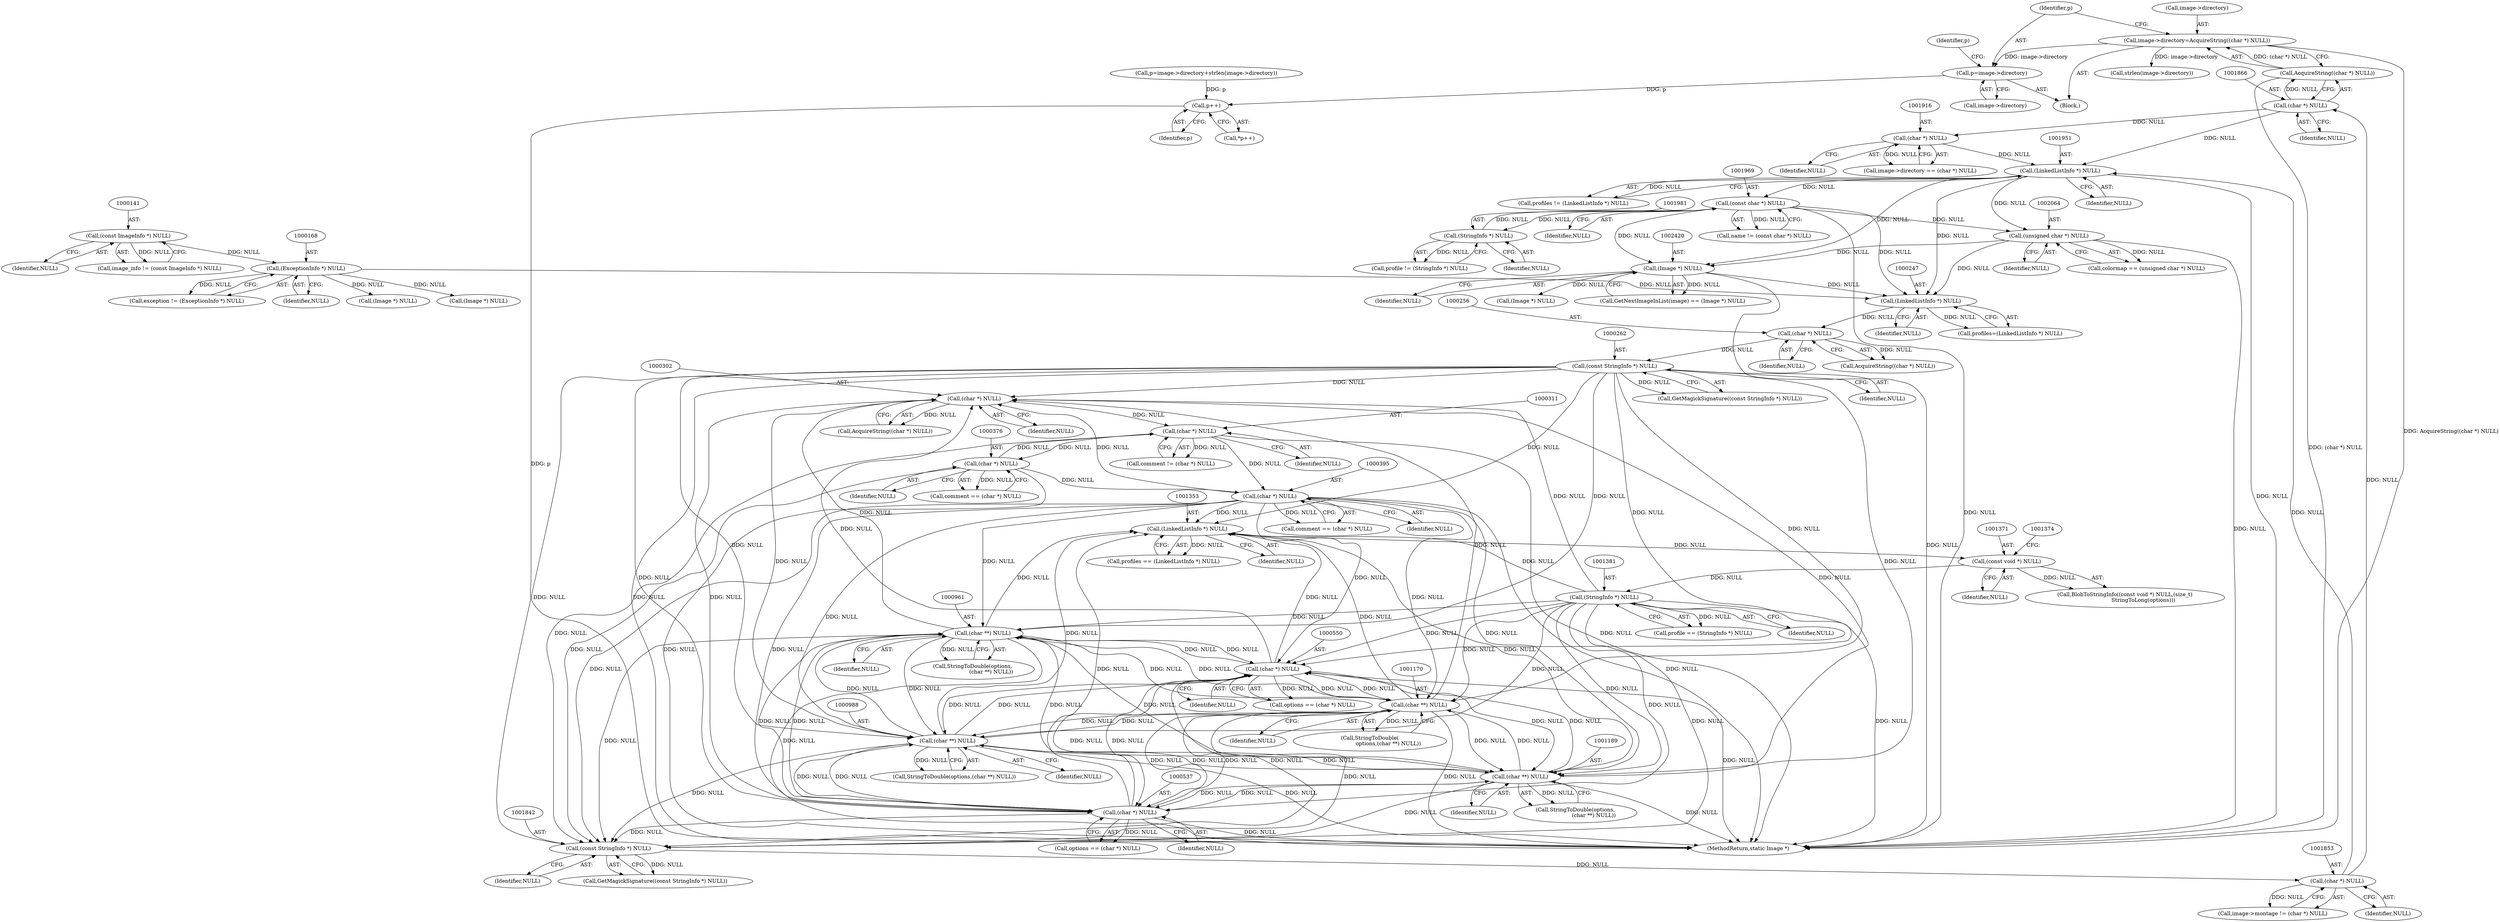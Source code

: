 digraph "0_ImageMagick_f6e9d0d9955e85bdd7540b251cd50d598dacc5e6_36@pointer" {
"1001868" [label="(Call,p=image->directory)"];
"1001860" [label="(Call,image->directory=AcquireString((char *) NULL))"];
"1001864" [label="(Call,AcquireString((char *) NULL))"];
"1001865" [label="(Call,(char *) NULL)"];
"1001852" [label="(Call,(char *) NULL)"];
"1001841" [label="(Call,(const StringInfo *) NULL)"];
"1000394" [label="(Call,(char *) NULL)"];
"1000310" [label="(Call,(char *) NULL)"];
"1000375" [label="(Call,(char *) NULL)"];
"1000301" [label="(Call,(char *) NULL)"];
"1001380" [label="(Call,(StringInfo *) NULL)"];
"1001370" [label="(Call,(const void *) NULL)"];
"1001352" [label="(Call,(LinkedListInfo *) NULL)"];
"1000261" [label="(Call,(const StringInfo *) NULL)"];
"1000255" [label="(Call,(char *) NULL)"];
"1000246" [label="(Call,(LinkedListInfo *) NULL)"];
"1001968" [label="(Call,(const char *) NULL)"];
"1001980" [label="(Call,(StringInfo *) NULL)"];
"1001950" [label="(Call,(LinkedListInfo *) NULL)"];
"1001915" [label="(Call,(char *) NULL)"];
"1002419" [label="(Call,(Image *) NULL)"];
"1002063" [label="(Call,(unsigned char *) NULL)"];
"1000167" [label="(Call,(ExceptionInfo *) NULL)"];
"1000140" [label="(Call,(const ImageInfo *) NULL)"];
"1000960" [label="(Call,(char **) NULL)"];
"1000549" [label="(Call,(char *) NULL)"];
"1001169" [label="(Call,(char **) NULL)"];
"1000536" [label="(Call,(char *) NULL)"];
"1001188" [label="(Call,(char **) NULL)"];
"1000987" [label="(Call,(char **) NULL)"];
"1001937" [label="(Call,p++)"];
"1001867" [label="(Identifier,NULL)"];
"1001848" [label="(Call,image->montage != (char *) NULL)"];
"1000257" [label="(Identifier,NULL)"];
"1000373" [label="(Call,comment == (char *) NULL)"];
"1000301" [label="(Call,(char *) NULL)"];
"1001855" [label="(Block,)"];
"1001380" [label="(Call,(StringInfo *) NULL)"];
"1001938" [label="(Identifier,p)"];
"1001937" [label="(Call,p++)"];
"1001171" [label="(Identifier,NULL)"];
"1001970" [label="(Identifier,NULL)"];
"1001369" [label="(Call,BlobToStringInfo((const void *) NULL,(size_t)\n                      StringToLong(options)))"];
"1001843" [label="(Identifier,NULL)"];
"1001952" [label="(Identifier,NULL)"];
"1000958" [label="(Call,StringToDouble(options,\n                      (char **) NULL))"];
"1000985" [label="(Call,StringToDouble(options,(char **) NULL))"];
"1001350" [label="(Call,profiles == (LinkedListInfo *) NULL)"];
"1001869" [label="(Identifier,p)"];
"1001854" [label="(Identifier,NULL)"];
"1001915" [label="(Call,(char *) NULL)"];
"1000167" [label="(Call,(ExceptionInfo *) NULL)"];
"1001841" [label="(Call,(const StringInfo *) NULL)"];
"1000962" [label="(Identifier,NULL)"];
"1001864" [label="(Call,AcquireString((char *) NULL))"];
"1000248" [label="(Identifier,NULL)"];
"1001978" [label="(Call,profile != (StringInfo *) NULL)"];
"1000142" [label="(Identifier,NULL)"];
"1000308" [label="(Call,comment != (char *) NULL)"];
"1000169" [label="(Identifier,NULL)"];
"1001868" [label="(Call,p=image->directory)"];
"1000375" [label="(Call,(char *) NULL)"];
"1001186" [label="(Call,StringToDouble(options,\n                      (char **) NULL))"];
"1000244" [label="(Call,profiles=(LinkedListInfo *) NULL)"];
"1001378" [label="(Call,profile == (StringInfo *) NULL)"];
"1000263" [label="(Identifier,NULL)"];
"1000547" [label="(Call,options == (char *) NULL)"];
"1000260" [label="(Call,GetMagickSignature((const StringInfo *) NULL))"];
"1002063" [label="(Call,(unsigned char *) NULL)"];
"1000310" [label="(Call,(char *) NULL)"];
"1000987" [label="(Call,(char **) NULL)"];
"1001882" [label="(Call,strlen(image->directory))"];
"1002421" [label="(Identifier,NULL)"];
"1001917" [label="(Identifier,NULL)"];
"1002459" [label="(MethodReturn,static Image *)"];
"1000303" [label="(Identifier,NULL)"];
"1001167" [label="(Call,StringToDouble(\n                      options,(char **) NULL))"];
"1001877" [label="(Identifier,p)"];
"1000538" [label="(Identifier,NULL)"];
"1000536" [label="(Call,(char *) NULL)"];
"1001352" [label="(Call,(LinkedListInfo *) NULL)"];
"1000300" [label="(Call,AcquireString((char *) NULL))"];
"1001382" [label="(Identifier,NULL)"];
"1000549" [label="(Call,(char *) NULL)"];
"1002065" [label="(Identifier,NULL)"];
"1001968" [label="(Call,(const char *) NULL)"];
"1000394" [label="(Call,(char *) NULL)"];
"1002061" [label="(Call,colormap == (unsigned char *) NULL)"];
"1000392" [label="(Call,comment == (char *) NULL)"];
"1000254" [label="(Call,AcquireString((char *) NULL))"];
"1001921" [label="(Call,p=image->directory+strlen(image->directory))"];
"1001852" [label="(Call,(char *) NULL)"];
"1000197" [label="(Call,(Image *) NULL)"];
"1000989" [label="(Identifier,NULL)"];
"1001354" [label="(Identifier,NULL)"];
"1001966" [label="(Call,name != (const char *) NULL)"];
"1000960" [label="(Call,(char **) NULL)"];
"1000246" [label="(Call,(LinkedListInfo *) NULL)"];
"1002428" [label="(Call,(Image *) NULL)"];
"1001840" [label="(Call,GetMagickSignature((const StringInfo *) NULL))"];
"1001190" [label="(Identifier,NULL)"];
"1001865" [label="(Call,(char *) NULL)"];
"1001982" [label="(Identifier,NULL)"];
"1001861" [label="(Call,image->directory)"];
"1001950" [label="(Call,(LinkedListInfo *) NULL)"];
"1000225" [label="(Call,(Image *) NULL)"];
"1000140" [label="(Call,(const ImageInfo *) NULL)"];
"1001169" [label="(Call,(char **) NULL)"];
"1000165" [label="(Call,exception != (ExceptionInfo *) NULL)"];
"1001372" [label="(Identifier,NULL)"];
"1000138" [label="(Call,image_info != (const ImageInfo *) NULL)"];
"1002416" [label="(Call,GetNextImageInList(image) == (Image *) NULL)"];
"1000312" [label="(Identifier,NULL)"];
"1002419" [label="(Call,(Image *) NULL)"];
"1000396" [label="(Identifier,NULL)"];
"1000377" [label="(Identifier,NULL)"];
"1000255" [label="(Call,(char *) NULL)"];
"1001980" [label="(Call,(StringInfo *) NULL)"];
"1001870" [label="(Call,image->directory)"];
"1001936" [label="(Call,*p++)"];
"1001948" [label="(Call,profiles != (LinkedListInfo *) NULL)"];
"1000551" [label="(Identifier,NULL)"];
"1001911" [label="(Call,image->directory == (char *) NULL)"];
"1000261" [label="(Call,(const StringInfo *) NULL)"];
"1001188" [label="(Call,(char **) NULL)"];
"1000534" [label="(Call,options == (char *) NULL)"];
"1001860" [label="(Call,image->directory=AcquireString((char *) NULL))"];
"1001370" [label="(Call,(const void *) NULL)"];
"1001868" -> "1001855"  [label="AST: "];
"1001868" -> "1001870"  [label="CFG: "];
"1001869" -> "1001868"  [label="AST: "];
"1001870" -> "1001868"  [label="AST: "];
"1001877" -> "1001868"  [label="CFG: "];
"1001860" -> "1001868"  [label="DDG: image->directory"];
"1001868" -> "1001937"  [label="DDG: p"];
"1001860" -> "1001855"  [label="AST: "];
"1001860" -> "1001864"  [label="CFG: "];
"1001861" -> "1001860"  [label="AST: "];
"1001864" -> "1001860"  [label="AST: "];
"1001869" -> "1001860"  [label="CFG: "];
"1001860" -> "1002459"  [label="DDG: AcquireString((char *) NULL)"];
"1001864" -> "1001860"  [label="DDG: (char *) NULL"];
"1001860" -> "1001882"  [label="DDG: image->directory"];
"1001864" -> "1001865"  [label="CFG: "];
"1001865" -> "1001864"  [label="AST: "];
"1001864" -> "1002459"  [label="DDG: (char *) NULL"];
"1001865" -> "1001864"  [label="DDG: NULL"];
"1001865" -> "1001867"  [label="CFG: "];
"1001866" -> "1001865"  [label="AST: "];
"1001867" -> "1001865"  [label="AST: "];
"1001852" -> "1001865"  [label="DDG: NULL"];
"1001865" -> "1001915"  [label="DDG: NULL"];
"1001865" -> "1001950"  [label="DDG: NULL"];
"1001852" -> "1001848"  [label="AST: "];
"1001852" -> "1001854"  [label="CFG: "];
"1001853" -> "1001852"  [label="AST: "];
"1001854" -> "1001852"  [label="AST: "];
"1001848" -> "1001852"  [label="CFG: "];
"1001852" -> "1001848"  [label="DDG: NULL"];
"1001841" -> "1001852"  [label="DDG: NULL"];
"1001852" -> "1001950"  [label="DDG: NULL"];
"1001841" -> "1001840"  [label="AST: "];
"1001841" -> "1001843"  [label="CFG: "];
"1001842" -> "1001841"  [label="AST: "];
"1001843" -> "1001841"  [label="AST: "];
"1001840" -> "1001841"  [label="CFG: "];
"1001841" -> "1001840"  [label="DDG: NULL"];
"1000394" -> "1001841"  [label="DDG: NULL"];
"1000310" -> "1001841"  [label="DDG: NULL"];
"1000375" -> "1001841"  [label="DDG: NULL"];
"1001380" -> "1001841"  [label="DDG: NULL"];
"1000261" -> "1001841"  [label="DDG: NULL"];
"1000960" -> "1001841"  [label="DDG: NULL"];
"1000549" -> "1001841"  [label="DDG: NULL"];
"1001169" -> "1001841"  [label="DDG: NULL"];
"1000536" -> "1001841"  [label="DDG: NULL"];
"1001188" -> "1001841"  [label="DDG: NULL"];
"1000987" -> "1001841"  [label="DDG: NULL"];
"1000394" -> "1000392"  [label="AST: "];
"1000394" -> "1000396"  [label="CFG: "];
"1000395" -> "1000394"  [label="AST: "];
"1000396" -> "1000394"  [label="AST: "];
"1000392" -> "1000394"  [label="CFG: "];
"1000394" -> "1002459"  [label="DDG: NULL"];
"1000394" -> "1000301"  [label="DDG: NULL"];
"1000394" -> "1000392"  [label="DDG: NULL"];
"1000310" -> "1000394"  [label="DDG: NULL"];
"1000375" -> "1000394"  [label="DDG: NULL"];
"1000394" -> "1000536"  [label="DDG: NULL"];
"1000394" -> "1000549"  [label="DDG: NULL"];
"1000394" -> "1000960"  [label="DDG: NULL"];
"1000394" -> "1000987"  [label="DDG: NULL"];
"1000394" -> "1001169"  [label="DDG: NULL"];
"1000394" -> "1001188"  [label="DDG: NULL"];
"1000394" -> "1001352"  [label="DDG: NULL"];
"1000310" -> "1000308"  [label="AST: "];
"1000310" -> "1000312"  [label="CFG: "];
"1000311" -> "1000310"  [label="AST: "];
"1000312" -> "1000310"  [label="AST: "];
"1000308" -> "1000310"  [label="CFG: "];
"1000310" -> "1002459"  [label="DDG: NULL"];
"1000310" -> "1000308"  [label="DDG: NULL"];
"1000375" -> "1000310"  [label="DDG: NULL"];
"1000301" -> "1000310"  [label="DDG: NULL"];
"1000310" -> "1000375"  [label="DDG: NULL"];
"1000375" -> "1000373"  [label="AST: "];
"1000375" -> "1000377"  [label="CFG: "];
"1000376" -> "1000375"  [label="AST: "];
"1000377" -> "1000375"  [label="AST: "];
"1000373" -> "1000375"  [label="CFG: "];
"1000375" -> "1002459"  [label="DDG: NULL"];
"1000375" -> "1000373"  [label="DDG: NULL"];
"1000301" -> "1000300"  [label="AST: "];
"1000301" -> "1000303"  [label="CFG: "];
"1000302" -> "1000301"  [label="AST: "];
"1000303" -> "1000301"  [label="AST: "];
"1000300" -> "1000301"  [label="CFG: "];
"1000301" -> "1000300"  [label="DDG: NULL"];
"1001380" -> "1000301"  [label="DDG: NULL"];
"1000261" -> "1000301"  [label="DDG: NULL"];
"1000960" -> "1000301"  [label="DDG: NULL"];
"1000549" -> "1000301"  [label="DDG: NULL"];
"1001169" -> "1000301"  [label="DDG: NULL"];
"1000536" -> "1000301"  [label="DDG: NULL"];
"1001188" -> "1000301"  [label="DDG: NULL"];
"1000987" -> "1000301"  [label="DDG: NULL"];
"1001380" -> "1001378"  [label="AST: "];
"1001380" -> "1001382"  [label="CFG: "];
"1001381" -> "1001380"  [label="AST: "];
"1001382" -> "1001380"  [label="AST: "];
"1001378" -> "1001380"  [label="CFG: "];
"1001380" -> "1002459"  [label="DDG: NULL"];
"1001380" -> "1000536"  [label="DDG: NULL"];
"1001380" -> "1000549"  [label="DDG: NULL"];
"1001380" -> "1000960"  [label="DDG: NULL"];
"1001380" -> "1000987"  [label="DDG: NULL"];
"1001380" -> "1001169"  [label="DDG: NULL"];
"1001380" -> "1001188"  [label="DDG: NULL"];
"1001380" -> "1001352"  [label="DDG: NULL"];
"1001380" -> "1001378"  [label="DDG: NULL"];
"1001370" -> "1001380"  [label="DDG: NULL"];
"1001370" -> "1001369"  [label="AST: "];
"1001370" -> "1001372"  [label="CFG: "];
"1001371" -> "1001370"  [label="AST: "];
"1001372" -> "1001370"  [label="AST: "];
"1001374" -> "1001370"  [label="CFG: "];
"1001370" -> "1001369"  [label="DDG: NULL"];
"1001352" -> "1001370"  [label="DDG: NULL"];
"1001352" -> "1001350"  [label="AST: "];
"1001352" -> "1001354"  [label="CFG: "];
"1001353" -> "1001352"  [label="AST: "];
"1001354" -> "1001352"  [label="AST: "];
"1001350" -> "1001352"  [label="CFG: "];
"1001352" -> "1001350"  [label="DDG: NULL"];
"1000261" -> "1001352"  [label="DDG: NULL"];
"1000960" -> "1001352"  [label="DDG: NULL"];
"1000549" -> "1001352"  [label="DDG: NULL"];
"1001169" -> "1001352"  [label="DDG: NULL"];
"1000536" -> "1001352"  [label="DDG: NULL"];
"1001188" -> "1001352"  [label="DDG: NULL"];
"1000987" -> "1001352"  [label="DDG: NULL"];
"1000261" -> "1000260"  [label="AST: "];
"1000261" -> "1000263"  [label="CFG: "];
"1000262" -> "1000261"  [label="AST: "];
"1000263" -> "1000261"  [label="AST: "];
"1000260" -> "1000261"  [label="CFG: "];
"1000261" -> "1002459"  [label="DDG: NULL"];
"1000261" -> "1000260"  [label="DDG: NULL"];
"1000255" -> "1000261"  [label="DDG: NULL"];
"1000261" -> "1000536"  [label="DDG: NULL"];
"1000261" -> "1000549"  [label="DDG: NULL"];
"1000261" -> "1000960"  [label="DDG: NULL"];
"1000261" -> "1000987"  [label="DDG: NULL"];
"1000261" -> "1001169"  [label="DDG: NULL"];
"1000261" -> "1001188"  [label="DDG: NULL"];
"1000255" -> "1000254"  [label="AST: "];
"1000255" -> "1000257"  [label="CFG: "];
"1000256" -> "1000255"  [label="AST: "];
"1000257" -> "1000255"  [label="AST: "];
"1000254" -> "1000255"  [label="CFG: "];
"1000255" -> "1000254"  [label="DDG: NULL"];
"1000246" -> "1000255"  [label="DDG: NULL"];
"1000246" -> "1000244"  [label="AST: "];
"1000246" -> "1000248"  [label="CFG: "];
"1000247" -> "1000246"  [label="AST: "];
"1000248" -> "1000246"  [label="AST: "];
"1000244" -> "1000246"  [label="CFG: "];
"1000246" -> "1000244"  [label="DDG: NULL"];
"1001968" -> "1000246"  [label="DDG: NULL"];
"1002419" -> "1000246"  [label="DDG: NULL"];
"1001950" -> "1000246"  [label="DDG: NULL"];
"1000167" -> "1000246"  [label="DDG: NULL"];
"1002063" -> "1000246"  [label="DDG: NULL"];
"1001968" -> "1001966"  [label="AST: "];
"1001968" -> "1001970"  [label="CFG: "];
"1001969" -> "1001968"  [label="AST: "];
"1001970" -> "1001968"  [label="AST: "];
"1001966" -> "1001968"  [label="CFG: "];
"1001968" -> "1002459"  [label="DDG: NULL"];
"1001968" -> "1001966"  [label="DDG: NULL"];
"1001980" -> "1001968"  [label="DDG: NULL"];
"1001950" -> "1001968"  [label="DDG: NULL"];
"1001968" -> "1001980"  [label="DDG: NULL"];
"1001968" -> "1002063"  [label="DDG: NULL"];
"1001968" -> "1002419"  [label="DDG: NULL"];
"1001980" -> "1001978"  [label="AST: "];
"1001980" -> "1001982"  [label="CFG: "];
"1001981" -> "1001980"  [label="AST: "];
"1001982" -> "1001980"  [label="AST: "];
"1001978" -> "1001980"  [label="CFG: "];
"1001980" -> "1001978"  [label="DDG: NULL"];
"1001950" -> "1001948"  [label="AST: "];
"1001950" -> "1001952"  [label="CFG: "];
"1001951" -> "1001950"  [label="AST: "];
"1001952" -> "1001950"  [label="AST: "];
"1001948" -> "1001950"  [label="CFG: "];
"1001950" -> "1002459"  [label="DDG: NULL"];
"1001950" -> "1001948"  [label="DDG: NULL"];
"1001915" -> "1001950"  [label="DDG: NULL"];
"1001950" -> "1002063"  [label="DDG: NULL"];
"1001950" -> "1002419"  [label="DDG: NULL"];
"1001915" -> "1001911"  [label="AST: "];
"1001915" -> "1001917"  [label="CFG: "];
"1001916" -> "1001915"  [label="AST: "];
"1001917" -> "1001915"  [label="AST: "];
"1001911" -> "1001915"  [label="CFG: "];
"1001915" -> "1001911"  [label="DDG: NULL"];
"1002419" -> "1002416"  [label="AST: "];
"1002419" -> "1002421"  [label="CFG: "];
"1002420" -> "1002419"  [label="AST: "];
"1002421" -> "1002419"  [label="AST: "];
"1002416" -> "1002419"  [label="CFG: "];
"1002419" -> "1002459"  [label="DDG: NULL"];
"1002419" -> "1002416"  [label="DDG: NULL"];
"1002063" -> "1002419"  [label="DDG: NULL"];
"1002419" -> "1002428"  [label="DDG: NULL"];
"1002063" -> "1002061"  [label="AST: "];
"1002063" -> "1002065"  [label="CFG: "];
"1002064" -> "1002063"  [label="AST: "];
"1002065" -> "1002063"  [label="AST: "];
"1002061" -> "1002063"  [label="CFG: "];
"1002063" -> "1002459"  [label="DDG: NULL"];
"1002063" -> "1002061"  [label="DDG: NULL"];
"1000167" -> "1000165"  [label="AST: "];
"1000167" -> "1000169"  [label="CFG: "];
"1000168" -> "1000167"  [label="AST: "];
"1000169" -> "1000167"  [label="AST: "];
"1000165" -> "1000167"  [label="CFG: "];
"1000167" -> "1000165"  [label="DDG: NULL"];
"1000140" -> "1000167"  [label="DDG: NULL"];
"1000167" -> "1000197"  [label="DDG: NULL"];
"1000167" -> "1000225"  [label="DDG: NULL"];
"1000140" -> "1000138"  [label="AST: "];
"1000140" -> "1000142"  [label="CFG: "];
"1000141" -> "1000140"  [label="AST: "];
"1000142" -> "1000140"  [label="AST: "];
"1000138" -> "1000140"  [label="CFG: "];
"1000140" -> "1000138"  [label="DDG: NULL"];
"1000960" -> "1000958"  [label="AST: "];
"1000960" -> "1000962"  [label="CFG: "];
"1000961" -> "1000960"  [label="AST: "];
"1000962" -> "1000960"  [label="AST: "];
"1000958" -> "1000960"  [label="CFG: "];
"1000960" -> "1002459"  [label="DDG: NULL"];
"1000960" -> "1000536"  [label="DDG: NULL"];
"1000960" -> "1000549"  [label="DDG: NULL"];
"1000960" -> "1000958"  [label="DDG: NULL"];
"1000549" -> "1000960"  [label="DDG: NULL"];
"1001169" -> "1000960"  [label="DDG: NULL"];
"1000536" -> "1000960"  [label="DDG: NULL"];
"1001188" -> "1000960"  [label="DDG: NULL"];
"1000987" -> "1000960"  [label="DDG: NULL"];
"1000960" -> "1000987"  [label="DDG: NULL"];
"1000960" -> "1001169"  [label="DDG: NULL"];
"1000960" -> "1001188"  [label="DDG: NULL"];
"1000549" -> "1000547"  [label="AST: "];
"1000549" -> "1000551"  [label="CFG: "];
"1000550" -> "1000549"  [label="AST: "];
"1000551" -> "1000549"  [label="AST: "];
"1000547" -> "1000549"  [label="CFG: "];
"1000549" -> "1002459"  [label="DDG: NULL"];
"1000549" -> "1000536"  [label="DDG: NULL"];
"1000549" -> "1000547"  [label="DDG: NULL"];
"1001169" -> "1000549"  [label="DDG: NULL"];
"1000536" -> "1000549"  [label="DDG: NULL"];
"1001188" -> "1000549"  [label="DDG: NULL"];
"1000987" -> "1000549"  [label="DDG: NULL"];
"1000549" -> "1000987"  [label="DDG: NULL"];
"1000549" -> "1001169"  [label="DDG: NULL"];
"1000549" -> "1001188"  [label="DDG: NULL"];
"1001169" -> "1001167"  [label="AST: "];
"1001169" -> "1001171"  [label="CFG: "];
"1001170" -> "1001169"  [label="AST: "];
"1001171" -> "1001169"  [label="AST: "];
"1001167" -> "1001169"  [label="CFG: "];
"1001169" -> "1002459"  [label="DDG: NULL"];
"1001169" -> "1000536"  [label="DDG: NULL"];
"1001169" -> "1000987"  [label="DDG: NULL"];
"1001169" -> "1001167"  [label="DDG: NULL"];
"1000536" -> "1001169"  [label="DDG: NULL"];
"1001188" -> "1001169"  [label="DDG: NULL"];
"1000987" -> "1001169"  [label="DDG: NULL"];
"1001169" -> "1001188"  [label="DDG: NULL"];
"1000536" -> "1000534"  [label="AST: "];
"1000536" -> "1000538"  [label="CFG: "];
"1000537" -> "1000536"  [label="AST: "];
"1000538" -> "1000536"  [label="AST: "];
"1000534" -> "1000536"  [label="CFG: "];
"1000536" -> "1002459"  [label="DDG: NULL"];
"1000536" -> "1000534"  [label="DDG: NULL"];
"1001188" -> "1000536"  [label="DDG: NULL"];
"1000987" -> "1000536"  [label="DDG: NULL"];
"1000536" -> "1000987"  [label="DDG: NULL"];
"1000536" -> "1001188"  [label="DDG: NULL"];
"1001188" -> "1001186"  [label="AST: "];
"1001188" -> "1001190"  [label="CFG: "];
"1001189" -> "1001188"  [label="AST: "];
"1001190" -> "1001188"  [label="AST: "];
"1001186" -> "1001188"  [label="CFG: "];
"1001188" -> "1002459"  [label="DDG: NULL"];
"1001188" -> "1000987"  [label="DDG: NULL"];
"1001188" -> "1001186"  [label="DDG: NULL"];
"1000987" -> "1001188"  [label="DDG: NULL"];
"1000987" -> "1000985"  [label="AST: "];
"1000987" -> "1000989"  [label="CFG: "];
"1000988" -> "1000987"  [label="AST: "];
"1000989" -> "1000987"  [label="AST: "];
"1000985" -> "1000987"  [label="CFG: "];
"1000987" -> "1002459"  [label="DDG: NULL"];
"1000987" -> "1000985"  [label="DDG: NULL"];
"1001937" -> "1001936"  [label="AST: "];
"1001937" -> "1001938"  [label="CFG: "];
"1001938" -> "1001937"  [label="AST: "];
"1001936" -> "1001937"  [label="CFG: "];
"1001937" -> "1002459"  [label="DDG: p"];
"1001921" -> "1001937"  [label="DDG: p"];
}
